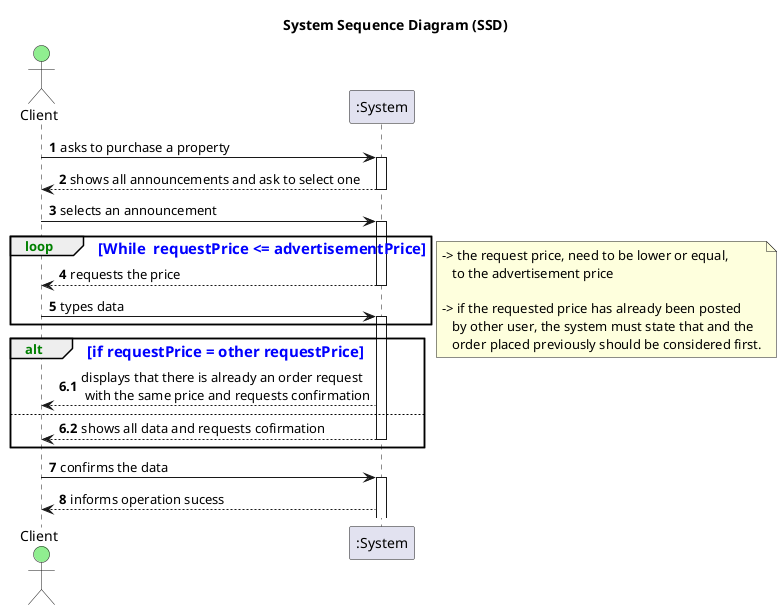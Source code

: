 @startuml
skinparam monochrome false
skinparam packageStyle rectangle
skinparam shadowing false

title System Sequence Diagram (SSD)

' File sytling

'alt sytling
skinparam SequenceGroupHeaderFontColor green
skinparam SequenceGroupFontColor blue
skinparam SequenceGroupFontSize 15
'Middle text styling
'skinparam sequenceMessageAlign center
'skinparam sequenceMessageAlign direction
autonumber

actor "Client" as Client #LightGreen
participant ":System" as System

    Client -> System : asks to purchase a property
    activate System
    System --> Client : shows all announcements and ask to select one
    deactivate System
    Client -> System : selects an announcement 
    activate System
    loop While  requestPrice <= advertisementPrice

        System --> Client : requests the price
        deactivate System

        Client -> System : types data
        activate System
    end
    note right
     -> the request price, need to be lower or equal,
        to the advertisement price

     -> if the requested price has already been posted
        by other user, the system must state that and the 
        order placed previously should be considered first.
    end note
    autonumber 6.1
    alt if requestPrice = other requestPrice

    System --> Client : displays that there is already an order request\n with the same price and requests confirmation
    
    else
    System --> Client : shows all data and requests cofirmation
    deactivate System
    end
    autonumber 7
    Client -> System : confirms the data
    activate System

    System --> Client : informs operation sucess


@enduml